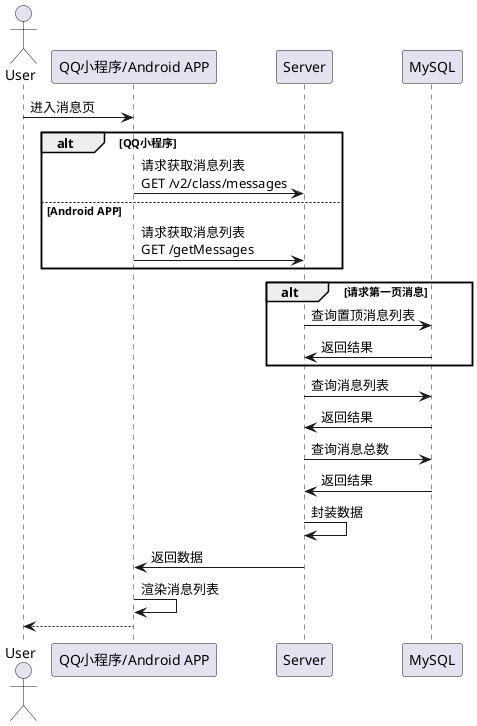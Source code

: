 @startuml 消息-获取消息
actor "User" as user
participant "QQ小程序/Android APP" as qp
participant "Server" as server
participant "MySQL" as db
user->qp:进入消息页
alt QQ小程序
    qp->server:请求获取消息列表\nGET /v2/class/messages
else Android APP
    qp->server:请求获取消息列表\nGET /getMessages
end
alt 请求第一页消息
    server->db:查询置顶消息列表
    server<-db:返回结果
end
server->db:查询消息列表
server<-db:返回结果
server->db:查询消息总数
server<-db:返回结果
server->server:封装数据
qp<-server:返回数据
qp->qp:渲染消息列表
user<--qp
@enduml